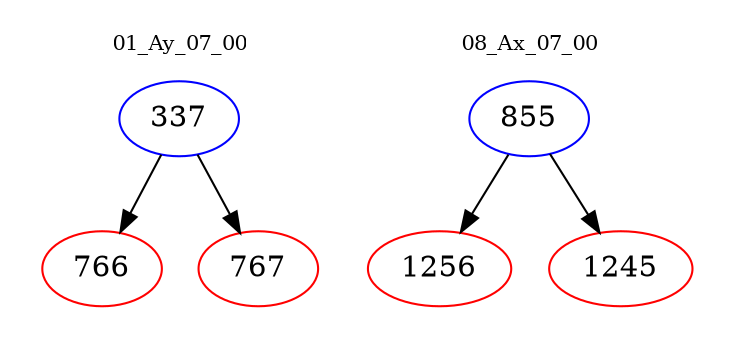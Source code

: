 digraph{
subgraph cluster_0 {
color = white
label = "01_Ay_07_00";
fontsize=10;
T0_337 [label="337", color="blue"]
T0_337 -> T0_766 [color="black"]
T0_766 [label="766", color="red"]
T0_337 -> T0_767 [color="black"]
T0_767 [label="767", color="red"]
}
subgraph cluster_1 {
color = white
label = "08_Ax_07_00";
fontsize=10;
T1_855 [label="855", color="blue"]
T1_855 -> T1_1256 [color="black"]
T1_1256 [label="1256", color="red"]
T1_855 -> T1_1245 [color="black"]
T1_1245 [label="1245", color="red"]
}
}
